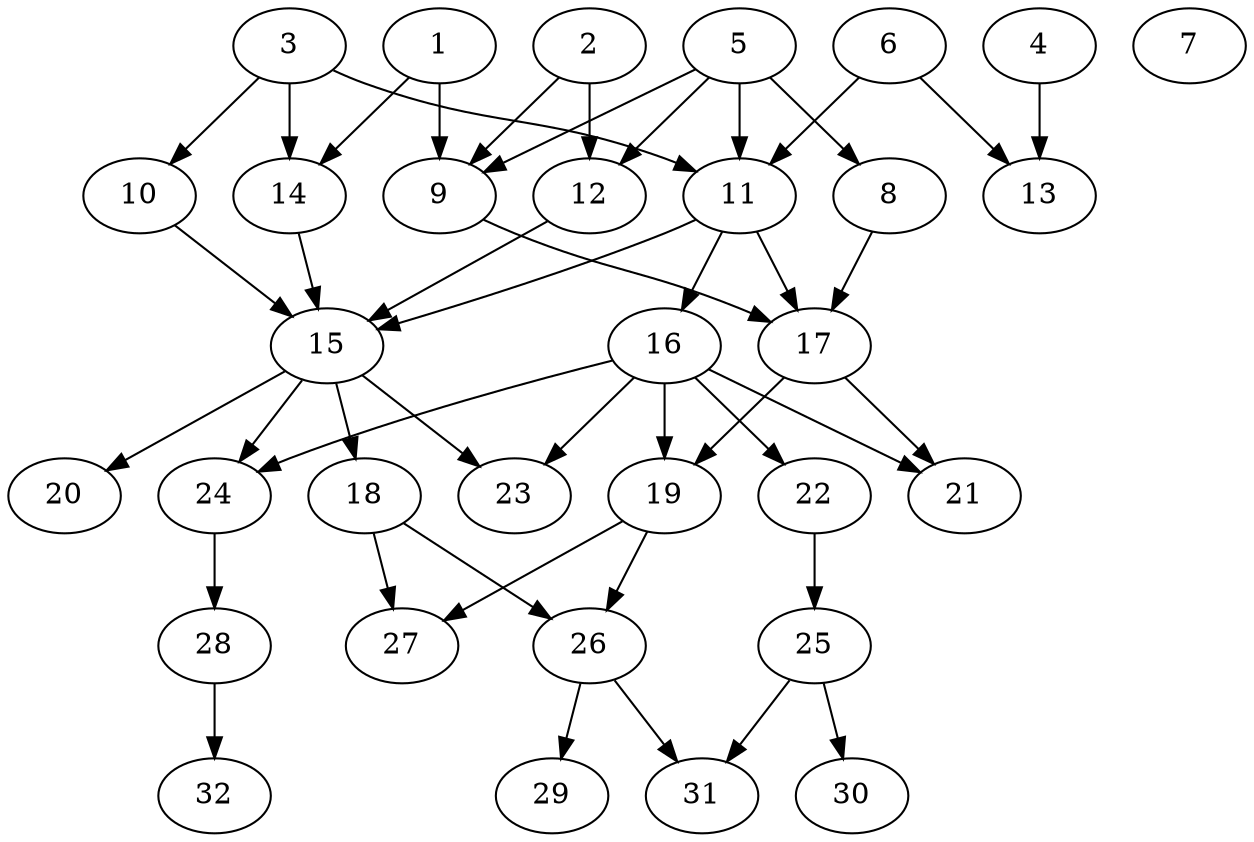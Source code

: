 // DAG (tier=2-normal, mode=compute, n=32, ccr=0.399, fat=0.545, density=0.460, regular=0.459, jump=0.152, mindata=524288, maxdata=8388608)
// DAG automatically generated by daggen at Sun Aug 24 16:33:33 2025
// /home/ermia/Project/Environments/daggen/bin/daggen --dot --ccr 0.399 --fat 0.545 --regular 0.459 --density 0.460 --jump 0.152 --mindata 524288 --maxdata 8388608 -n 32 
digraph G {
  1 [size="1721594858993604", alpha="0.13", expect_size="860797429496802"]
  1 -> 9 [size ="57363188940800"]
  1 -> 14 [size ="57363188940800"]
  2 [size="61808787236483456", alpha="0.18", expect_size="30904393618241728"]
  2 -> 9 [size ="35805565288448"]
  2 -> 12 [size ="35805565288448"]
  3 [size="540123181685667790848", alpha="0.12", expect_size="270061590842833895424"]
  3 -> 10 [size ="530581209219072"]
  3 -> 11 [size ="530581209219072"]
  3 -> 14 [size ="530581209219072"]
  4 [size="147210469063337408", alpha="0.03", expect_size="73605234531668704"]
  4 -> 13 [size ="153450532831232"]
  5 [size="5304214786837716", alpha="0.14", expect_size="2652107393418858"]
  5 -> 8 [size ="461348743938048"]
  5 -> 9 [size ="461348743938048"]
  5 -> 11 [size ="461348743938048"]
  5 -> 12 [size ="461348743938048"]
  6 [size="54476489447222280192", alpha="0.04", expect_size="27238244723611140096"]
  6 -> 11 [size ="114964228472832"]
  6 -> 13 [size ="114964228472832"]
  7 [size="238955891401949184", alpha="0.03", expect_size="119477945700974592"]
  8 [size="60725169682391888", alpha="0.12", expect_size="30362584841195944"]
  8 -> 17 [size ="86329379520512"]
  9 [size="108726943318009708544", alpha="0.15", expect_size="54363471659004854272"]
  9 -> 17 [size ="182241846099968"]
  10 [size="321592715920385", alpha="0.02", expect_size="160796357960192"]
  10 -> 15 [size ="16606499438592"]
  11 [size="470603050631471038464", alpha="0.08", expect_size="235301525315735519232"]
  11 -> 15 [size ="484016104931328"]
  11 -> 16 [size ="484016104931328"]
  11 -> 17 [size ="484016104931328"]
  12 [size="198497105281644416", alpha="0.12", expect_size="99248552640822208"]
  12 -> 15 [size ="306841053560832"]
  13 [size="6909374018617344000", alpha="0.12", expect_size="3454687009308672000"]
  14 [size="832543838195417", alpha="0.05", expect_size="416271919097708"]
  14 -> 15 [size ="39792905551872"]
  15 [size="419767120419484598272", alpha="0.05", expect_size="209883560209742299136"]
  15 -> 18 [size ="448499812401152"]
  15 -> 20 [size ="448499812401152"]
  15 -> 23 [size ="448499812401152"]
  15 -> 24 [size ="448499812401152"]
  16 [size="987833975655978112", alpha="0.07", expect_size="493916987827989056"]
  16 -> 19 [size ="377464408768512"]
  16 -> 21 [size ="377464408768512"]
  16 -> 22 [size ="377464408768512"]
  16 -> 23 [size ="377464408768512"]
  16 -> 24 [size ="377464408768512"]
  17 [size="1816607703842478", alpha="0.11", expect_size="908303851921239"]
  17 -> 19 [size ="113355058577408"]
  17 -> 21 [size ="113355058577408"]
  18 [size="34236439747167780864", alpha="0.05", expect_size="17118219873583890432"]
  18 -> 26 [size ="84349475094528"]
  18 -> 27 [size ="84349475094528"]
  19 [size="8184179616978567168", alpha="0.18", expect_size="4092089808489283584"]
  19 -> 26 [size ="32489280110592"]
  19 -> 27 [size ="32489280110592"]
  20 [size="60041774727824408576", alpha="0.12", expect_size="30020887363912204288"]
  21 [size="4525808101835408", alpha="0.11", expect_size="2262904050917704"]
  22 [size="1126110463319343104", alpha="0.19", expect_size="563055231659671552"]
  22 -> 25 [size ="8659190939648"]
  23 [size="180894348809871556608", alpha="0.09", expect_size="90447174404935778304"]
  24 [size="3493882346252636", alpha="0.09", expect_size="1746941173126318"]
  24 -> 28 [size ="8138837196800"]
  25 [size="81125466885727312", alpha="0.11", expect_size="40562733442863656"]
  25 -> 30 [size ="33253121589248"]
  25 -> 31 [size ="33253121589248"]
  26 [size="150976690388992000000", alpha="0.16", expect_size="75488345194496000000"]
  26 -> 29 [size ="226827960320000"]
  26 -> 31 [size ="226827960320000"]
  27 [size="488291190823714816000", alpha="0.07", expect_size="244145595411857408000"]
  28 [size="6867014350722860", alpha="0.02", expect_size="3433507175361430"]
  28 -> 32 [size ="319241572057088"]
  29 [size="1413616261308350464", alpha="0.03", expect_size="706808130654175232"]
  30 [size="837120955585599", alpha="0.16", expect_size="418560477792799"]
  31 [size="234522899866103904", alpha="0.13", expect_size="117261449933051952"]
  32 [size="30375066162956337152", alpha="0.10", expect_size="15187533081478168576"]
}